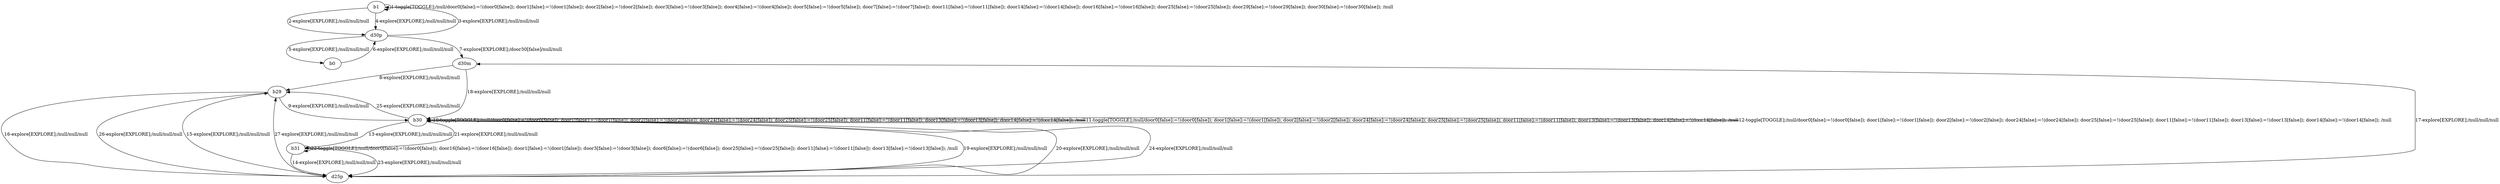 # Total number of goals covered by this test: 1
# d25p --> b30

digraph g {
"b1" -> "b1" [label = "1-toggle[TOGGLE];/null/door0[false]:=!(door0[false]); door1[false]:=!(door1[false]); door2[false]:=!(door2[false]); door3[false]:=!(door3[false]); door4[false]:=!(door4[false]); door5[false]:=!(door5[false]); door7[false]:=!(door7[false]); door11[false]:=!(door11[false]); door14[false]:=!(door14[false]); door16[false]:=!(door16[false]); door25[false]:=!(door25[false]); door29[false]:=!(door29[false]); door30[false]:=!(door30[false]); /null"];
"b1" -> "d30p" [label = "2-explore[EXPLORE];/null/null/null"];
"d30p" -> "b1" [label = "3-explore[EXPLORE];/null/null/null"];
"b1" -> "d30p" [label = "4-explore[EXPLORE];/null/null/null"];
"d30p" -> "b0" [label = "5-explore[EXPLORE];/null/null/null"];
"b0" -> "d30p" [label = "6-explore[EXPLORE];/null/null/null"];
"d30p" -> "d30m" [label = "7-explore[EXPLORE];/door30[false]/null/null"];
"d30m" -> "b29" [label = "8-explore[EXPLORE];/null/null/null"];
"b29" -> "b30" [label = "9-explore[EXPLORE];/null/null/null"];
"b30" -> "b30" [label = "10-toggle[TOGGLE];/null/door0[false]:=!(door0[false]); door1[false]:=!(door1[false]); door2[false]:=!(door2[false]); door24[false]:=!(door24[false]); door25[false]:=!(door25[false]); door11[false]:=!(door11[false]); door13[false]:=!(door13[false]); door14[false]:=!(door14[false]); /null"];
"b30" -> "b30" [label = "11-toggle[TOGGLE];/null/door0[false]:=!(door0[false]); door1[false]:=!(door1[false]); door2[false]:=!(door2[false]); door24[false]:=!(door24[false]); door25[false]:=!(door25[false]); door11[false]:=!(door11[false]); door13[false]:=!(door13[false]); door14[false]:=!(door14[false]); /null"];
"b30" -> "b30" [label = "12-toggle[TOGGLE];/null/door0[false]:=!(door0[false]); door1[false]:=!(door1[false]); door2[false]:=!(door2[false]); door24[false]:=!(door24[false]); door25[false]:=!(door25[false]); door11[false]:=!(door11[false]); door13[false]:=!(door13[false]); door14[false]:=!(door14[false]); /null"];
"b30" -> "b31" [label = "13-explore[EXPLORE];/null/null/null"];
"b31" -> "d25p" [label = "14-explore[EXPLORE];/null/null/null"];
"d25p" -> "b29" [label = "15-explore[EXPLORE];/null/null/null"];
"b29" -> "d25p" [label = "16-explore[EXPLORE];/null/null/null"];
"d25p" -> "d30m" [label = "17-explore[EXPLORE];/null/null/null"];
"d30m" -> "b30" [label = "18-explore[EXPLORE];/null/null/null"];
"b30" -> "d25p" [label = "19-explore[EXPLORE];/null/null/null"];
"d25p" -> "b30" [label = "20-explore[EXPLORE];/null/null/null"];
"b30" -> "b31" [label = "21-explore[EXPLORE];/null/null/null"];
"b31" -> "b31" [label = "22-toggle[TOGGLE];/null/door0[false]:=!(door0[false]); door16[false]:=!(door16[false]); door1[false]:=!(door1[false]); door3[false]:=!(door3[false]); door6[false]:=!(door6[false]); door25[false]:=!(door25[false]); door11[false]:=!(door11[false]); door13[false]:=!(door13[false]); /null"];
"b31" -> "d25p" [label = "23-explore[EXPLORE];/null/null/null"];
"d25p" -> "b30" [label = "24-explore[EXPLORE];/null/null/null"];
"b30" -> "b29" [label = "25-explore[EXPLORE];/null/null/null"];
"b29" -> "d25p" [label = "26-explore[EXPLORE];/null/null/null"];
"d25p" -> "b29" [label = "27-explore[EXPLORE];/null/null/null"];
}